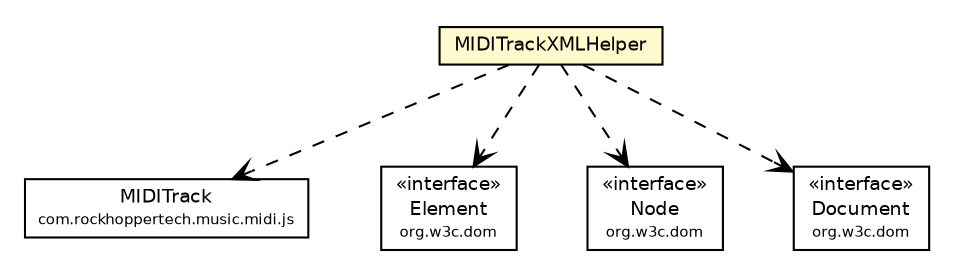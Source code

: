 #!/usr/local/bin/dot
#
# Class diagram 
# Generated by UMLGraph version R5_6-24-gf6e263 (http://www.umlgraph.org/)
#

digraph G {
	edge [fontname="Helvetica",fontsize=10,labelfontname="Helvetica",labelfontsize=10];
	node [fontname="Helvetica",fontsize=10,shape=plaintext];
	nodesep=0.25;
	ranksep=0.5;
	// com.rockhoppertech.music.midi.js.MIDITrack
	c6809 [label=<<table title="com.rockhoppertech.music.midi.js.MIDITrack" border="0" cellborder="1" cellspacing="0" cellpadding="2" port="p" href="../MIDITrack.html">
		<tr><td><table border="0" cellspacing="0" cellpadding="1">
<tr><td align="center" balign="center"> MIDITrack </td></tr>
<tr><td align="center" balign="center"><font point-size="7.0"> com.rockhoppertech.music.midi.js </font></td></tr>
		</table></td></tr>
		</table>>, URL="../MIDITrack.html", fontname="Helvetica", fontcolor="black", fontsize=9.0];
	// com.rockhoppertech.music.midi.js.xml.MIDITrackXMLHelper
	c6840 [label=<<table title="com.rockhoppertech.music.midi.js.xml.MIDITrackXMLHelper" border="0" cellborder="1" cellspacing="0" cellpadding="2" port="p" bgcolor="lemonChiffon" href="./MIDITrackXMLHelper.html">
		<tr><td><table border="0" cellspacing="0" cellpadding="1">
<tr><td align="center" balign="center"> MIDITrackXMLHelper </td></tr>
		</table></td></tr>
		</table>>, URL="./MIDITrackXMLHelper.html", fontname="Helvetica", fontcolor="black", fontsize=9.0];
	// com.rockhoppertech.music.midi.js.xml.MIDITrackXMLHelper DEPEND org.w3c.dom.Element
	c6840:p -> c6871:p [taillabel="", label="", headlabel="", fontname="Helvetica", fontcolor="black", fontsize=10.0, color="black", arrowhead=open, style=dashed];
	// com.rockhoppertech.music.midi.js.xml.MIDITrackXMLHelper DEPEND org.w3c.dom.Node
	c6840:p -> c6872:p [taillabel="", label="", headlabel="", fontname="Helvetica", fontcolor="black", fontsize=10.0, color="black", arrowhead=open, style=dashed];
	// com.rockhoppertech.music.midi.js.xml.MIDITrackXMLHelper DEPEND org.w3c.dom.Document
	c6840:p -> c6873:p [taillabel="", label="", headlabel="", fontname="Helvetica", fontcolor="black", fontsize=10.0, color="black", arrowhead=open, style=dashed];
	// com.rockhoppertech.music.midi.js.xml.MIDITrackXMLHelper DEPEND com.rockhoppertech.music.midi.js.MIDITrack
	c6840:p -> c6809:p [taillabel="", label="", headlabel="", fontname="Helvetica", fontcolor="black", fontsize=10.0, color="black", arrowhead=open, style=dashed];
	// org.w3c.dom.Element
	c6871 [label=<<table title="org.w3c.dom.Element" border="0" cellborder="1" cellspacing="0" cellpadding="2" port="p" href="http://docs.oracle.com/javase/7/docs/api/org/w3c/dom/Element.html">
		<tr><td><table border="0" cellspacing="0" cellpadding="1">
<tr><td align="center" balign="center"> &#171;interface&#187; </td></tr>
<tr><td align="center" balign="center"> Element </td></tr>
<tr><td align="center" balign="center"><font point-size="7.0"> org.w3c.dom </font></td></tr>
		</table></td></tr>
		</table>>, URL="http://docs.oracle.com/javase/7/docs/api/org/w3c/dom/Element.html", fontname="Helvetica", fontcolor="black", fontsize=9.0];
	// org.w3c.dom.Document
	c6873 [label=<<table title="org.w3c.dom.Document" border="0" cellborder="1" cellspacing="0" cellpadding="2" port="p" href="http://docs.oracle.com/javase/7/docs/api/org/w3c/dom/Document.html">
		<tr><td><table border="0" cellspacing="0" cellpadding="1">
<tr><td align="center" balign="center"> &#171;interface&#187; </td></tr>
<tr><td align="center" balign="center"> Document </td></tr>
<tr><td align="center" balign="center"><font point-size="7.0"> org.w3c.dom </font></td></tr>
		</table></td></tr>
		</table>>, URL="http://docs.oracle.com/javase/7/docs/api/org/w3c/dom/Document.html", fontname="Helvetica", fontcolor="black", fontsize=9.0];
	// org.w3c.dom.Node
	c6872 [label=<<table title="org.w3c.dom.Node" border="0" cellborder="1" cellspacing="0" cellpadding="2" port="p" href="http://docs.oracle.com/javase/7/docs/api/org/w3c/dom/Node.html">
		<tr><td><table border="0" cellspacing="0" cellpadding="1">
<tr><td align="center" balign="center"> &#171;interface&#187; </td></tr>
<tr><td align="center" balign="center"> Node </td></tr>
<tr><td align="center" balign="center"><font point-size="7.0"> org.w3c.dom </font></td></tr>
		</table></td></tr>
		</table>>, URL="http://docs.oracle.com/javase/7/docs/api/org/w3c/dom/Node.html", fontname="Helvetica", fontcolor="black", fontsize=9.0];
}

